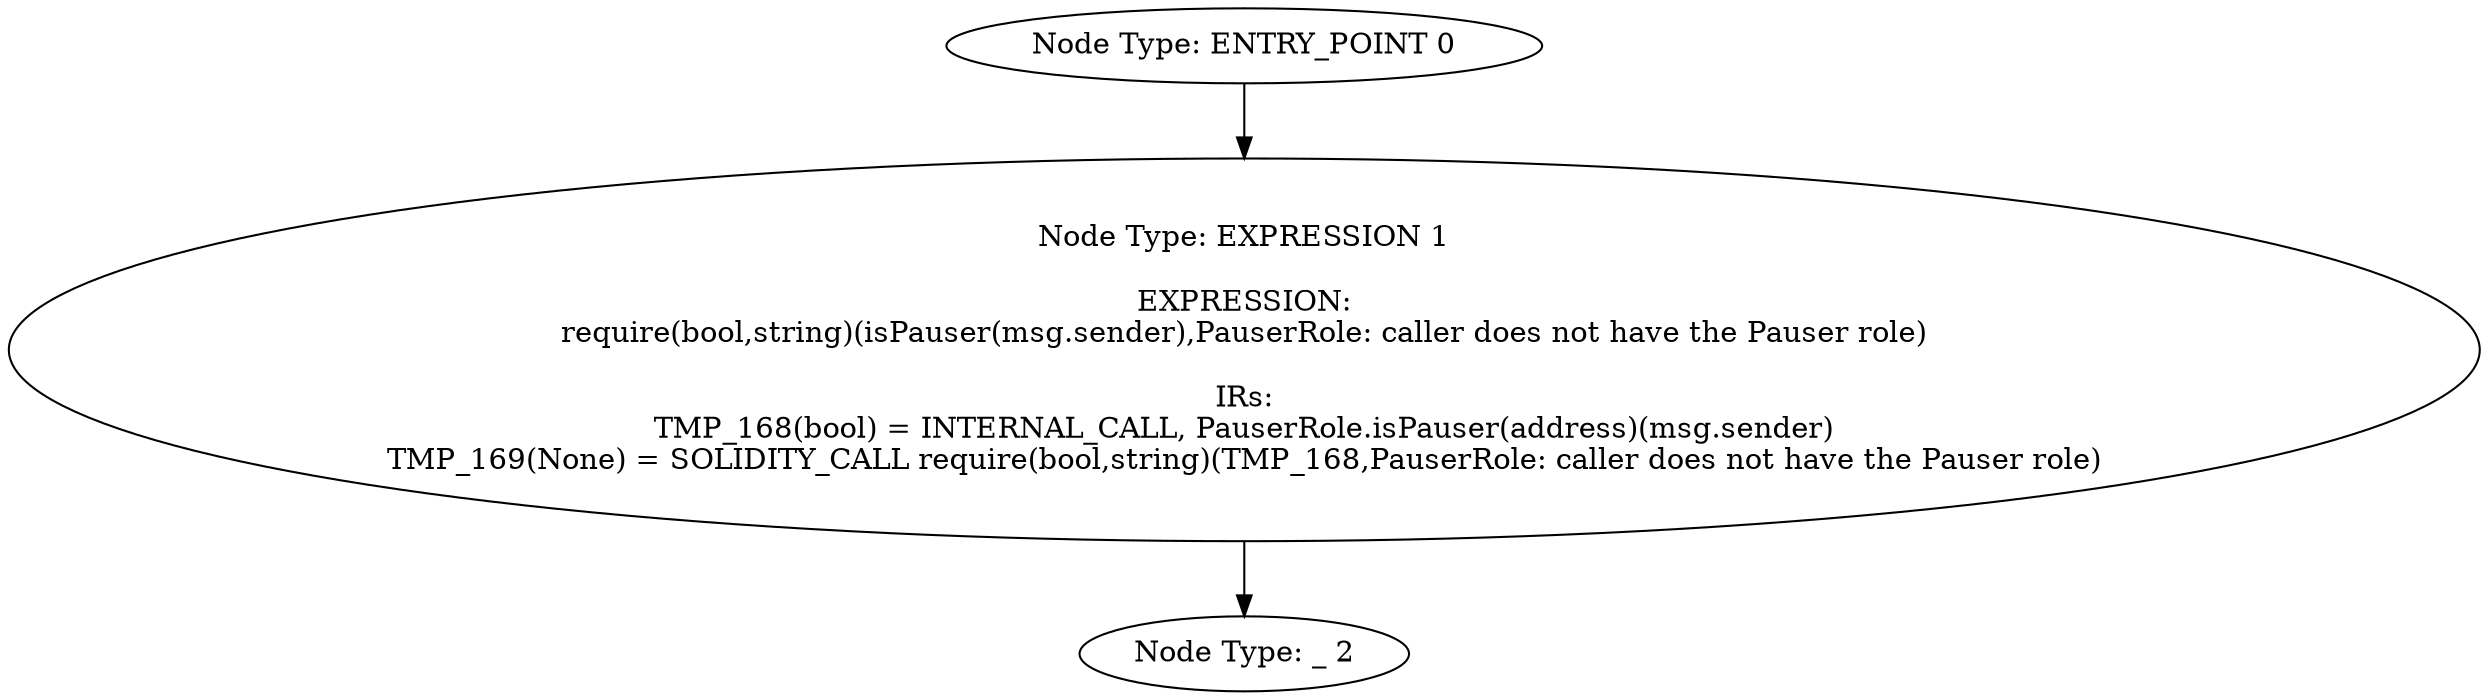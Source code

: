digraph{
0[label="Node Type: ENTRY_POINT 0
"];
0->1;
1[label="Node Type: EXPRESSION 1

EXPRESSION:
require(bool,string)(isPauser(msg.sender),PauserRole: caller does not have the Pauser role)

IRs:
TMP_168(bool) = INTERNAL_CALL, PauserRole.isPauser(address)(msg.sender)
TMP_169(None) = SOLIDITY_CALL require(bool,string)(TMP_168,PauserRole: caller does not have the Pauser role)"];
1->2;
2[label="Node Type: _ 2
"];
}
